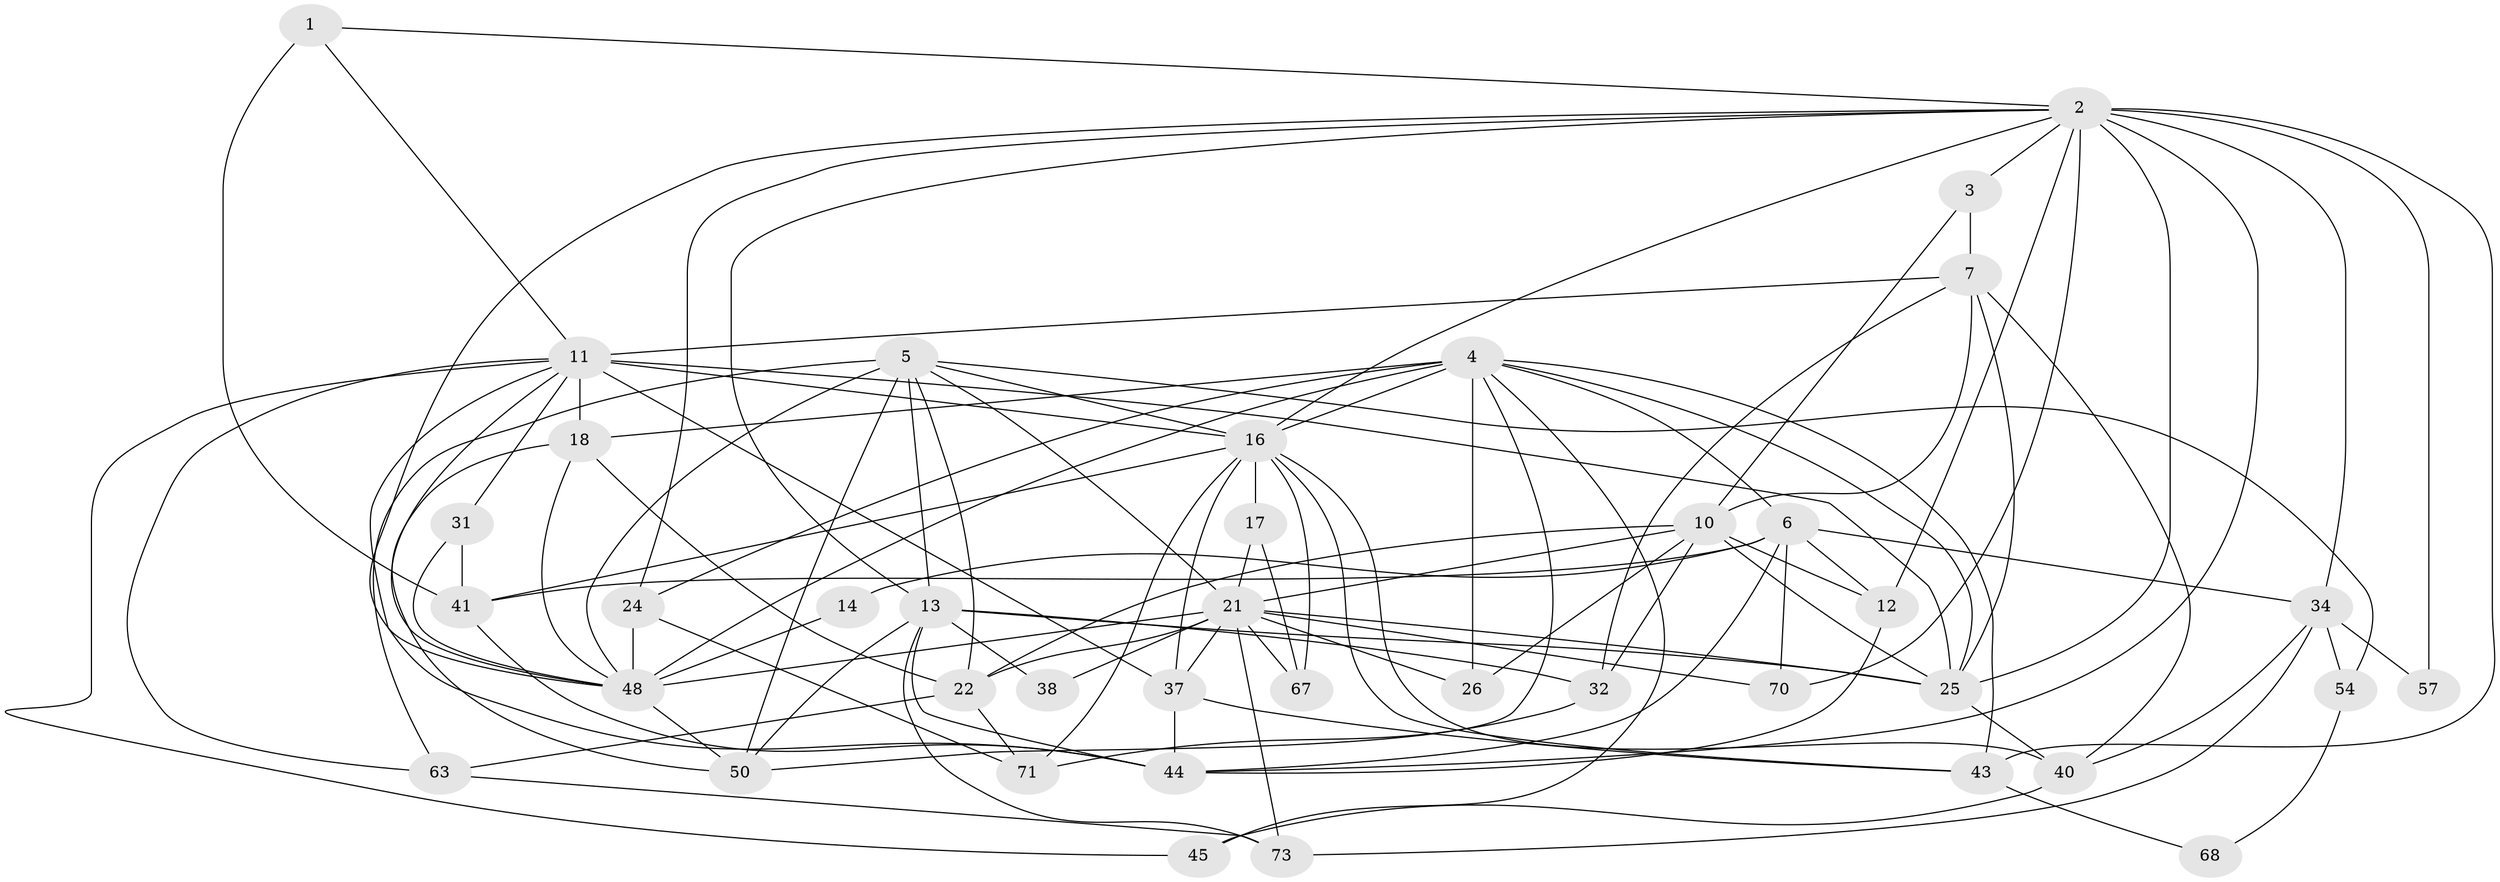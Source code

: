 // original degree distribution, {3: 0.2962962962962963, 7: 0.06172839506172839, 4: 0.345679012345679, 5: 0.13580246913580246, 6: 0.07407407407407407, 2: 0.08641975308641975}
// Generated by graph-tools (version 1.1) at 2025/14/03/09/25 04:14:59]
// undirected, 40 vertices, 110 edges
graph export_dot {
graph [start="1"]
  node [color=gray90,style=filled];
  1;
  2 [super="+49+46+8"];
  3;
  4 [super="+78+15+9"];
  5 [super="+23"];
  6 [super="+59+72"];
  7;
  10 [super="+39"];
  11 [super="+19"];
  12 [super="+76"];
  13 [super="+42"];
  14;
  16 [super="+52+29"];
  17;
  18 [super="+28"];
  21 [super="+61+60"];
  22 [super="+27+62"];
  24 [super="+47"];
  25 [super="+33+30"];
  26;
  31;
  32 [super="+69"];
  34 [super="+66"];
  37 [super="+53"];
  38;
  40 [super="+81"];
  41;
  43;
  44 [super="+56"];
  45;
  48 [super="+74+58"];
  50 [super="+51"];
  54;
  57;
  63;
  67;
  68;
  70;
  71;
  73;
  1 -- 41;
  1 -- 2;
  1 -- 11;
  2 -- 57;
  2 -- 70;
  2 -- 3;
  2 -- 34;
  2 -- 24;
  2 -- 43;
  2 -- 25 [weight=2];
  2 -- 13;
  2 -- 16 [weight=2];
  2 -- 44 [weight=2];
  2 -- 12;
  2 -- 48;
  3 -- 7;
  3 -- 10;
  4 -- 18 [weight=2];
  4 -- 6;
  4 -- 26;
  4 -- 45;
  4 -- 50;
  4 -- 24;
  4 -- 43;
  4 -- 25;
  4 -- 16;
  4 -- 48;
  5 -- 16;
  5 -- 50 [weight=2];
  5 -- 54;
  5 -- 13;
  5 -- 63;
  5 -- 22;
  5 -- 21;
  5 -- 48;
  6 -- 34;
  6 -- 41;
  6 -- 14;
  6 -- 70;
  6 -- 44;
  6 -- 12;
  7 -- 25;
  7 -- 32;
  7 -- 40;
  7 -- 10;
  7 -- 11;
  10 -- 32;
  10 -- 26;
  10 -- 12;
  10 -- 25;
  10 -- 22;
  10 -- 21;
  11 -- 63;
  11 -- 16 [weight=2];
  11 -- 37;
  11 -- 44;
  11 -- 45;
  11 -- 18;
  11 -- 25 [weight=2];
  11 -- 31;
  11 -- 48;
  12 -- 44;
  13 -- 32;
  13 -- 73;
  13 -- 38;
  13 -- 25;
  13 -- 44;
  13 -- 50;
  14 -- 48;
  16 -- 67;
  16 -- 41;
  16 -- 43;
  16 -- 17;
  16 -- 71;
  16 -- 37;
  16 -- 40;
  17 -- 67;
  17 -- 21;
  18 -- 50;
  18 -- 48;
  18 -- 22;
  21 -- 26;
  21 -- 37;
  21 -- 22;
  21 -- 73;
  21 -- 67 [weight=2];
  21 -- 38;
  21 -- 25 [weight=2];
  21 -- 48;
  21 -- 70;
  22 -- 71;
  22 -- 63;
  24 -- 48 [weight=2];
  24 -- 71;
  25 -- 40;
  31 -- 41;
  31 -- 48;
  32 -- 71;
  34 -- 54;
  34 -- 40;
  34 -- 73;
  34 -- 57;
  37 -- 43;
  37 -- 44;
  40 -- 45;
  41 -- 44;
  43 -- 68;
  48 -- 50;
  54 -- 68;
  63 -- 73;
}
